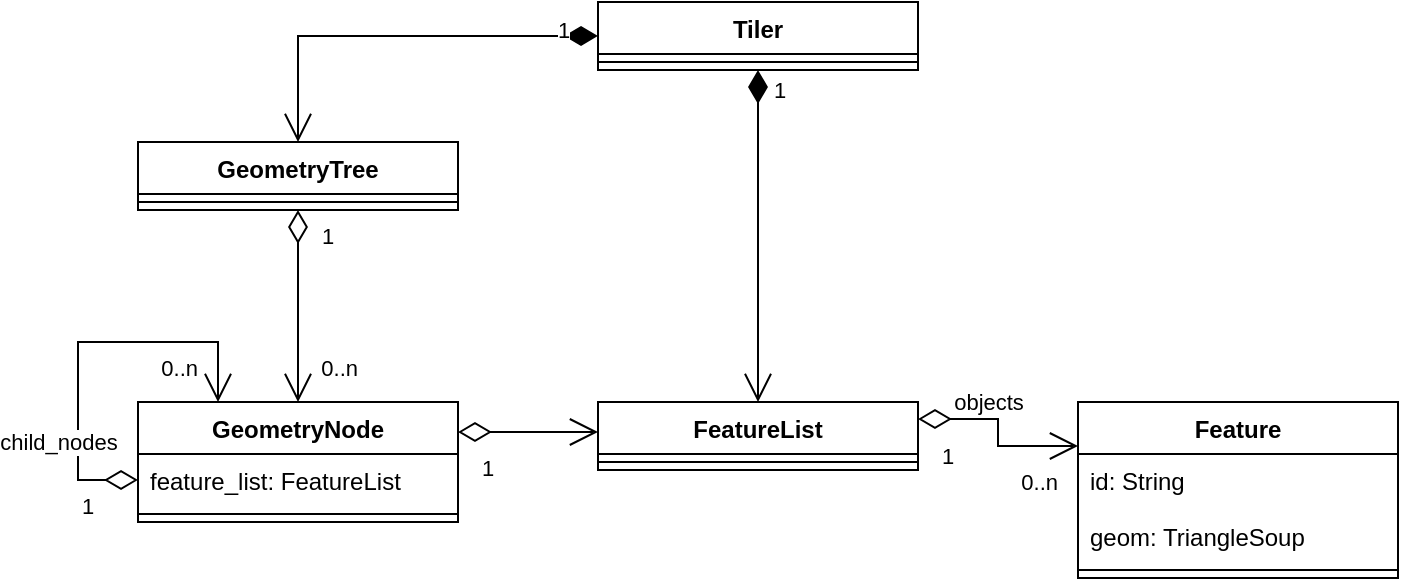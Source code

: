 <mxfile version="16.6.4" type="device"><diagram id="C5RBs43oDa-KdzZeNtuy" name="Page-1"><mxGraphModel dx="1422" dy="744" grid="1" gridSize="10" guides="1" tooltips="1" connect="1" arrows="1" fold="1" page="1" pageScale="1" pageWidth="827" pageHeight="1169" math="0" shadow="0"><root><mxCell id="WIyWlLk6GJQsqaUBKTNV-0"/><mxCell id="WIyWlLk6GJQsqaUBKTNV-1" parent="WIyWlLk6GJQsqaUBKTNV-0"/><mxCell id="bb09hSgLbWsDzITreXYT-1" value="Tiler" style="swimlane;fontStyle=1;align=center;verticalAlign=top;childLayout=stackLayout;horizontal=1;startSize=26;horizontalStack=0;resizeParent=1;resizeParentMax=0;resizeLast=0;collapsible=1;marginBottom=0;" vertex="1" parent="WIyWlLk6GJQsqaUBKTNV-1"><mxGeometry x="350" y="90" width="160" height="34" as="geometry"/></mxCell><mxCell id="bb09hSgLbWsDzITreXYT-3" value="" style="line;strokeWidth=1;fillColor=none;align=left;verticalAlign=middle;spacingTop=-1;spacingLeft=3;spacingRight=3;rotatable=0;labelPosition=right;points=[];portConstraint=eastwest;" vertex="1" parent="bb09hSgLbWsDzITreXYT-1"><mxGeometry y="26" width="160" height="8" as="geometry"/></mxCell><mxCell id="bb09hSgLbWsDzITreXYT-5" value="GeometryTree" style="swimlane;fontStyle=1;align=center;verticalAlign=top;childLayout=stackLayout;horizontal=1;startSize=26;horizontalStack=0;resizeParent=1;resizeParentMax=0;resizeLast=0;collapsible=1;marginBottom=0;" vertex="1" parent="WIyWlLk6GJQsqaUBKTNV-1"><mxGeometry x="120" y="160" width="160" height="34" as="geometry"/></mxCell><mxCell id="bb09hSgLbWsDzITreXYT-7" value="" style="line;strokeWidth=1;fillColor=none;align=left;verticalAlign=middle;spacingTop=-1;spacingLeft=3;spacingRight=3;rotatable=0;labelPosition=right;points=[];portConstraint=eastwest;" vertex="1" parent="bb09hSgLbWsDzITreXYT-5"><mxGeometry y="26" width="160" height="8" as="geometry"/></mxCell><mxCell id="bb09hSgLbWsDzITreXYT-9" value="GeometryNode" style="swimlane;fontStyle=1;align=center;verticalAlign=top;childLayout=stackLayout;horizontal=1;startSize=26;horizontalStack=0;resizeParent=1;resizeParentMax=0;resizeLast=0;collapsible=1;marginBottom=0;" vertex="1" parent="WIyWlLk6GJQsqaUBKTNV-1"><mxGeometry x="120" y="290" width="160" height="60" as="geometry"/></mxCell><mxCell id="bb09hSgLbWsDzITreXYT-10" value="feature_list: FeatureList" style="text;strokeColor=none;fillColor=none;align=left;verticalAlign=top;spacingLeft=4;spacingRight=4;overflow=hidden;rotatable=0;points=[[0,0.5],[1,0.5]];portConstraint=eastwest;" vertex="1" parent="bb09hSgLbWsDzITreXYT-9"><mxGeometry y="26" width="160" height="26" as="geometry"/></mxCell><mxCell id="bb09hSgLbWsDzITreXYT-11" value="" style="line;strokeWidth=1;fillColor=none;align=left;verticalAlign=middle;spacingTop=-1;spacingLeft=3;spacingRight=3;rotatable=0;labelPosition=right;points=[];portConstraint=eastwest;" vertex="1" parent="bb09hSgLbWsDzITreXYT-9"><mxGeometry y="52" width="160" height="8" as="geometry"/></mxCell><mxCell id="bb09hSgLbWsDzITreXYT-21" value="" style="endArrow=open;html=1;endSize=12;startArrow=diamondThin;startSize=14;startFill=0;edgeStyle=orthogonalEdgeStyle;rounded=0;exitX=0;exitY=0.5;exitDx=0;exitDy=0;entryX=0.25;entryY=0;entryDx=0;entryDy=0;" edge="1" parent="bb09hSgLbWsDzITreXYT-9" source="bb09hSgLbWsDzITreXYT-10" target="bb09hSgLbWsDzITreXYT-9"><mxGeometry relative="1" as="geometry"><mxPoint y="130" as="sourcePoint"/><mxPoint x="90" y="160" as="targetPoint"/><Array as="points"><mxPoint x="-30" y="39"/><mxPoint x="-30" y="-30"/><mxPoint x="40" y="-30"/></Array></mxGeometry></mxCell><mxCell id="bb09hSgLbWsDzITreXYT-22" value="1" style="edgeLabel;resizable=0;html=1;align=left;verticalAlign=top;" connectable="0" vertex="1" parent="bb09hSgLbWsDzITreXYT-21"><mxGeometry x="-1" relative="1" as="geometry"><mxPoint x="-30" as="offset"/></mxGeometry></mxCell><mxCell id="bb09hSgLbWsDzITreXYT-23" value="0..n" style="edgeLabel;resizable=0;html=1;align=right;verticalAlign=top;" connectable="0" vertex="1" parent="bb09hSgLbWsDzITreXYT-21"><mxGeometry x="1" relative="1" as="geometry"><mxPoint x="-10" y="-30" as="offset"/></mxGeometry></mxCell><mxCell id="bb09hSgLbWsDzITreXYT-47" value="child_nodes" style="edgeLabel;html=1;align=center;verticalAlign=middle;resizable=0;points=[];" vertex="1" connectable="0" parent="bb09hSgLbWsDzITreXYT-21"><mxGeometry x="-0.075" y="1" relative="1" as="geometry"><mxPoint x="-9" y="43" as="offset"/></mxGeometry></mxCell><mxCell id="bb09hSgLbWsDzITreXYT-13" value="FeatureList" style="swimlane;fontStyle=1;align=center;verticalAlign=top;childLayout=stackLayout;horizontal=1;startSize=26;horizontalStack=0;resizeParent=1;resizeParentMax=0;resizeLast=0;collapsible=1;marginBottom=0;" vertex="1" parent="WIyWlLk6GJQsqaUBKTNV-1"><mxGeometry x="350" y="290" width="160" height="34" as="geometry"/></mxCell><mxCell id="bb09hSgLbWsDzITreXYT-15" value="" style="line;strokeWidth=1;fillColor=none;align=left;verticalAlign=middle;spacingTop=-1;spacingLeft=3;spacingRight=3;rotatable=0;labelPosition=right;points=[];portConstraint=eastwest;" vertex="1" parent="bb09hSgLbWsDzITreXYT-13"><mxGeometry y="26" width="160" height="8" as="geometry"/></mxCell><mxCell id="bb09hSgLbWsDzITreXYT-17" value="Feature" style="swimlane;fontStyle=1;align=center;verticalAlign=top;childLayout=stackLayout;horizontal=1;startSize=26;horizontalStack=0;resizeParent=1;resizeParentMax=0;resizeLast=0;collapsible=1;marginBottom=0;" vertex="1" parent="WIyWlLk6GJQsqaUBKTNV-1"><mxGeometry x="590" y="290" width="160" height="88" as="geometry"/></mxCell><mxCell id="bb09hSgLbWsDzITreXYT-18" value="id: String&#xA;&#xA;geom: TriangleSoup" style="text;strokeColor=none;fillColor=none;align=left;verticalAlign=top;spacingLeft=4;spacingRight=4;overflow=hidden;rotatable=0;points=[[0,0.5],[1,0.5]];portConstraint=eastwest;" vertex="1" parent="bb09hSgLbWsDzITreXYT-17"><mxGeometry y="26" width="160" height="54" as="geometry"/></mxCell><mxCell id="bb09hSgLbWsDzITreXYT-19" value="" style="line;strokeWidth=1;fillColor=none;align=left;verticalAlign=middle;spacingTop=-1;spacingLeft=3;spacingRight=3;rotatable=0;labelPosition=right;points=[];portConstraint=eastwest;" vertex="1" parent="bb09hSgLbWsDzITreXYT-17"><mxGeometry y="80" width="160" height="8" as="geometry"/></mxCell><mxCell id="bb09hSgLbWsDzITreXYT-24" value="" style="endArrow=open;html=1;endSize=12;startArrow=diamondThin;startSize=14;startFill=0;edgeStyle=orthogonalEdgeStyle;rounded=0;exitX=0.5;exitY=1;exitDx=0;exitDy=0;entryX=0.5;entryY=0;entryDx=0;entryDy=0;" edge="1" parent="WIyWlLk6GJQsqaUBKTNV-1" source="bb09hSgLbWsDzITreXYT-5" target="bb09hSgLbWsDzITreXYT-9"><mxGeometry relative="1" as="geometry"><mxPoint x="220" y="310" as="sourcePoint"/><mxPoint x="380" y="310" as="targetPoint"/></mxGeometry></mxCell><mxCell id="bb09hSgLbWsDzITreXYT-25" value="1" style="edgeLabel;resizable=0;html=1;align=left;verticalAlign=top;" connectable="0" vertex="1" parent="bb09hSgLbWsDzITreXYT-24"><mxGeometry x="-1" relative="1" as="geometry"><mxPoint x="10" as="offset"/></mxGeometry></mxCell><mxCell id="bb09hSgLbWsDzITreXYT-26" value="0..n" style="edgeLabel;resizable=0;html=1;align=right;verticalAlign=top;" connectable="0" vertex="1" parent="bb09hSgLbWsDzITreXYT-24"><mxGeometry x="1" relative="1" as="geometry"><mxPoint x="30" y="-30" as="offset"/></mxGeometry></mxCell><mxCell id="bb09hSgLbWsDzITreXYT-27" value="1" style="endArrow=open;html=1;endSize=12;startArrow=diamondThin;startSize=14;startFill=1;edgeStyle=orthogonalEdgeStyle;align=left;verticalAlign=bottom;rounded=0;exitX=0;exitY=0.5;exitDx=0;exitDy=0;entryX=0.5;entryY=0;entryDx=0;entryDy=0;" edge="1" parent="WIyWlLk6GJQsqaUBKTNV-1" source="bb09hSgLbWsDzITreXYT-1" target="bb09hSgLbWsDzITreXYT-5"><mxGeometry x="-0.783" y="6" relative="1" as="geometry"><mxPoint x="330" y="320" as="sourcePoint"/><mxPoint x="490" y="320" as="targetPoint"/><mxPoint as="offset"/></mxGeometry></mxCell><mxCell id="bb09hSgLbWsDzITreXYT-28" value="1" style="endArrow=open;html=1;endSize=12;startArrow=diamondThin;startSize=14;startFill=1;edgeStyle=orthogonalEdgeStyle;align=left;verticalAlign=bottom;rounded=0;exitX=0.5;exitY=1;exitDx=0;exitDy=0;entryX=0.5;entryY=0;entryDx=0;entryDy=0;" edge="1" parent="WIyWlLk6GJQsqaUBKTNV-1" source="bb09hSgLbWsDzITreXYT-1" target="bb09hSgLbWsDzITreXYT-13"><mxGeometry x="-0.77" y="6" relative="1" as="geometry"><mxPoint x="390" y="280" as="sourcePoint"/><mxPoint x="550" y="280" as="targetPoint"/><mxPoint as="offset"/></mxGeometry></mxCell><mxCell id="bb09hSgLbWsDzITreXYT-40" value="" style="endArrow=open;html=1;endSize=12;startArrow=diamondThin;startSize=14;startFill=0;edgeStyle=orthogonalEdgeStyle;rounded=0;exitX=1;exitY=0.25;exitDx=0;exitDy=0;" edge="1" parent="WIyWlLk6GJQsqaUBKTNV-1" source="bb09hSgLbWsDzITreXYT-9"><mxGeometry x="0.143" y="35" relative="1" as="geometry"><mxPoint x="200" y="520" as="sourcePoint"/><mxPoint x="350" y="305" as="targetPoint"/><mxPoint as="offset"/></mxGeometry></mxCell><mxCell id="bb09hSgLbWsDzITreXYT-41" value="1" style="edgeLabel;resizable=0;html=1;align=left;verticalAlign=top;" connectable="0" vertex="1" parent="bb09hSgLbWsDzITreXYT-40"><mxGeometry x="-1" relative="1" as="geometry"><mxPoint x="10" y="5" as="offset"/></mxGeometry></mxCell><mxCell id="bb09hSgLbWsDzITreXYT-44" value="" style="endArrow=open;html=1;endSize=12;startArrow=diamondThin;startSize=14;startFill=0;edgeStyle=orthogonalEdgeStyle;rounded=0;exitX=1;exitY=0.25;exitDx=0;exitDy=0;entryX=0;entryY=0.25;entryDx=0;entryDy=0;" edge="1" parent="WIyWlLk6GJQsqaUBKTNV-1" source="bb09hSgLbWsDzITreXYT-13" target="bb09hSgLbWsDzITreXYT-17"><mxGeometry x="0.143" y="35" relative="1" as="geometry"><mxPoint x="290" y="315" as="sourcePoint"/><mxPoint x="360" y="315" as="targetPoint"/><mxPoint as="offset"/></mxGeometry></mxCell><mxCell id="bb09hSgLbWsDzITreXYT-45" value="1" style="edgeLabel;resizable=0;html=1;align=left;verticalAlign=top;" connectable="0" vertex="1" parent="bb09hSgLbWsDzITreXYT-44"><mxGeometry x="-1" relative="1" as="geometry"><mxPoint x="10" y="5" as="offset"/></mxGeometry></mxCell><mxCell id="bb09hSgLbWsDzITreXYT-46" value="0..n" style="edgeLabel;resizable=0;html=1;align=right;verticalAlign=top;" connectable="0" vertex="1" parent="bb09hSgLbWsDzITreXYT-44"><mxGeometry x="1" relative="1" as="geometry"><mxPoint x="-10" y="5" as="offset"/></mxGeometry></mxCell><mxCell id="bb09hSgLbWsDzITreXYT-48" value="objects" style="edgeLabel;html=1;align=center;verticalAlign=middle;resizable=0;points=[];" vertex="1" connectable="0" parent="bb09hSgLbWsDzITreXYT-44"><mxGeometry x="0.285" y="-2" relative="1" as="geometry"><mxPoint x="-12" y="-24" as="offset"/></mxGeometry></mxCell></root></mxGraphModel></diagram></mxfile>